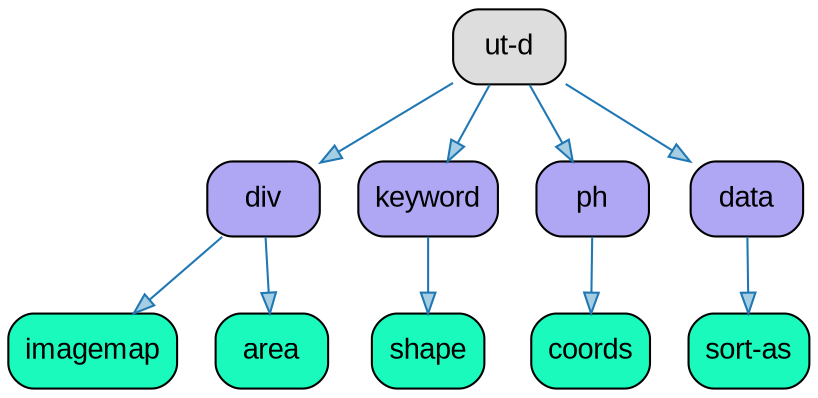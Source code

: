 // DITA Domain ut-d
strict digraph {
				
  // Root node
  
	"ut-d" [label ="ut-d" fontname="Arial" shape="Mrecord" style="filled"  fillcolor="#DDDDDD"]
			
  // Other nodes
      
	"div" [label ="div" fontname="Arial" shape="Mrecord" style="filled"  fillcolor="#AFA7F4"]
         
	"imagemap" [label ="imagemap" fontname="Arial" shape="Mrecord" style="filled"  fillcolor="#1AFABC"]
         
	"area" [label ="area" fontname="Arial" shape="Mrecord" style="filled"  fillcolor="#1AFABC"]
      
      
	"keyword" [label ="keyword" fontname="Arial" shape="Mrecord" style="filled"  fillcolor="#AFA7F4"]
         
	"shape" [label ="shape" fontname="Arial" shape="Mrecord" style="filled"  fillcolor="#1AFABC"]
      
      
	"ph" [label ="ph" fontname="Arial" shape="Mrecord" style="filled"  fillcolor="#AFA7F4"]
         
	"coords" [label ="coords" fontname="Arial" shape="Mrecord" style="filled"  fillcolor="#1AFABC"]
      
      
	"data" [label ="data" fontname="Arial" shape="Mrecord" style="filled"  fillcolor="#AFA7F4"]
         
	"sort-as" [label ="sort-as" fontname="Arial" shape="Mrecord" style="filled"  fillcolor="#1AFABC"]
      
   
  // Edges
      
	"ut-d" -> "div" [fillcolor="#a6cee3" color="#1f78b4"]
         
	"div" -> "imagemap" [fillcolor="#a6cee3" color="#1f78b4"]
         
	"div" -> "area" [fillcolor="#a6cee3" color="#1f78b4"]
      
      
	"ut-d" -> "keyword" [fillcolor="#a6cee3" color="#1f78b4"]
         
	"keyword" -> "shape" [fillcolor="#a6cee3" color="#1f78b4"]
      
      
	"ut-d" -> "ph" [fillcolor="#a6cee3" color="#1f78b4"]
         
	"ph" -> "coords" [fillcolor="#a6cee3" color="#1f78b4"]
      
      
	"ut-d" -> "data" [fillcolor="#a6cee3" color="#1f78b4"]
         
	"data" -> "sort-as" [fillcolor="#a6cee3" color="#1f78b4"]
      
   }